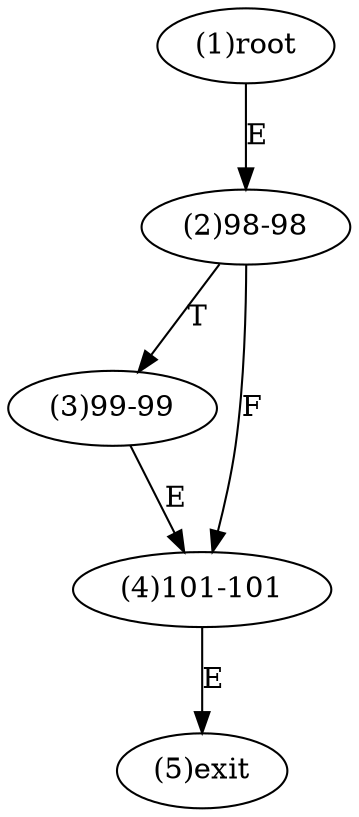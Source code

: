 digraph "" { 
1[ label="(1)root"];
2[ label="(2)98-98"];
3[ label="(3)99-99"];
4[ label="(4)101-101"];
5[ label="(5)exit"];
1->2[ label="E"];
2->4[ label="F"];
2->3[ label="T"];
3->4[ label="E"];
4->5[ label="E"];
}